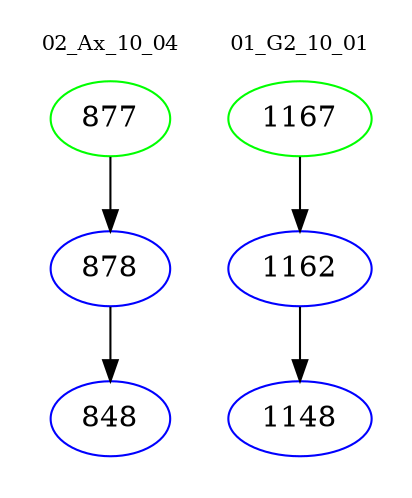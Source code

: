 digraph{
subgraph cluster_0 {
color = white
label = "02_Ax_10_04";
fontsize=10;
T0_877 [label="877", color="green"]
T0_877 -> T0_878 [color="black"]
T0_878 [label="878", color="blue"]
T0_878 -> T0_848 [color="black"]
T0_848 [label="848", color="blue"]
}
subgraph cluster_1 {
color = white
label = "01_G2_10_01";
fontsize=10;
T1_1167 [label="1167", color="green"]
T1_1167 -> T1_1162 [color="black"]
T1_1162 [label="1162", color="blue"]
T1_1162 -> T1_1148 [color="black"]
T1_1148 [label="1148", color="blue"]
}
}
